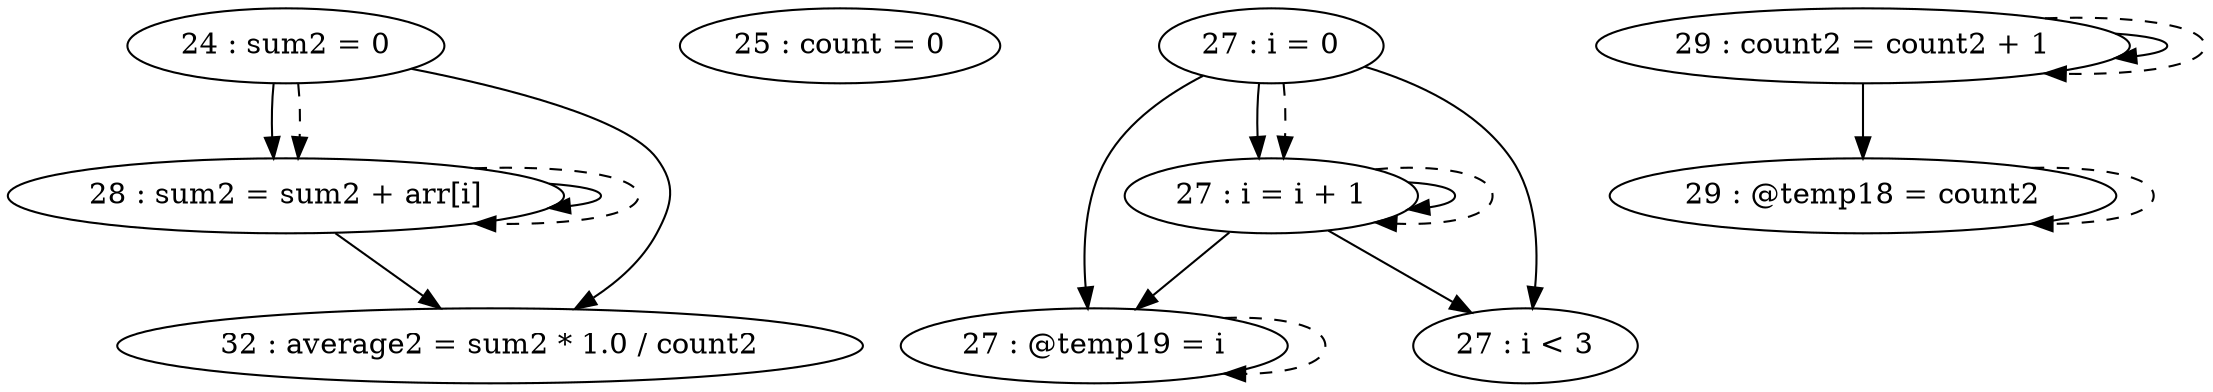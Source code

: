 digraph G {
"24 : sum2 = 0"
"24 : sum2 = 0" -> "28 : sum2 = sum2 + arr[i]"
"24 : sum2 = 0" -> "32 : average2 = sum2 * 1.0 / count2"
"24 : sum2 = 0" -> "28 : sum2 = sum2 + arr[i]" [style=dashed]
"25 : count = 0"
"27 : i = 0"
"27 : i = 0" -> "27 : @temp19 = i"
"27 : i = 0" -> "27 : i < 3"
"27 : i = 0" -> "27 : i = i + 1"
"27 : i = 0" -> "27 : i = i + 1" [style=dashed]
"27 : i < 3"
"28 : sum2 = sum2 + arr[i]"
"28 : sum2 = sum2 + arr[i]" -> "28 : sum2 = sum2 + arr[i]"
"28 : sum2 = sum2 + arr[i]" -> "32 : average2 = sum2 * 1.0 / count2"
"28 : sum2 = sum2 + arr[i]" -> "28 : sum2 = sum2 + arr[i]" [style=dashed]
"29 : @temp18 = count2"
"29 : @temp18 = count2" -> "29 : @temp18 = count2" [style=dashed]
"29 : count2 = count2 + 1"
"29 : count2 = count2 + 1" -> "29 : count2 = count2 + 1"
"29 : count2 = count2 + 1" -> "29 : @temp18 = count2"
"29 : count2 = count2 + 1" -> "29 : count2 = count2 + 1" [style=dashed]
"27 : @temp19 = i"
"27 : @temp19 = i" -> "27 : @temp19 = i" [style=dashed]
"27 : i = i + 1"
"27 : i = i + 1" -> "27 : @temp19 = i"
"27 : i = i + 1" -> "27 : i < 3"
"27 : i = i + 1" -> "27 : i = i + 1"
"27 : i = i + 1" -> "27 : i = i + 1" [style=dashed]
"32 : average2 = sum2 * 1.0 / count2"
}